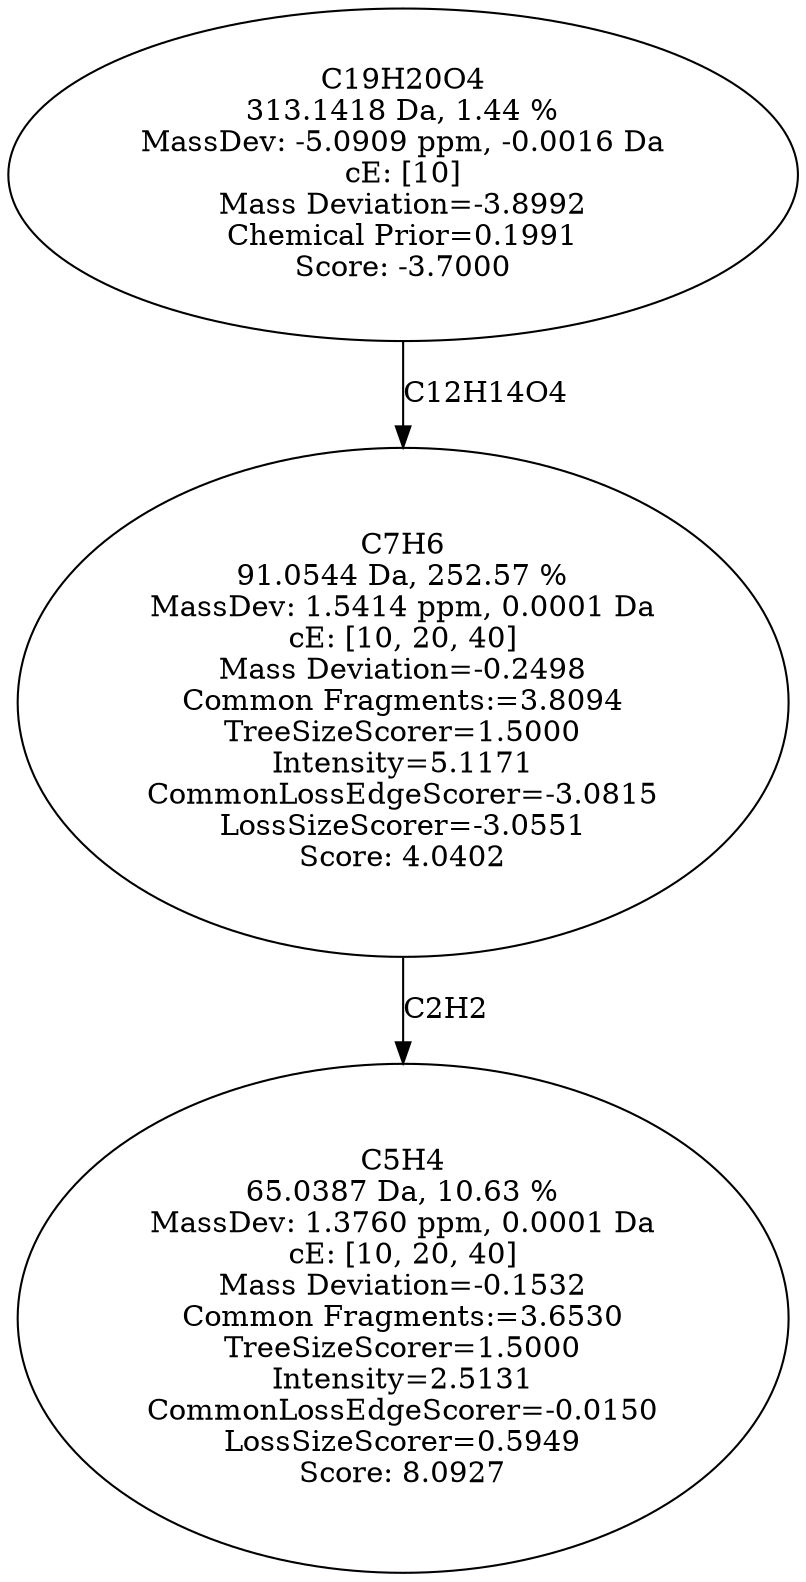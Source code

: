 strict digraph {
v1 [label="C5H4\n65.0387 Da, 10.63 %\nMassDev: 1.3760 ppm, 0.0001 Da\ncE: [10, 20, 40]\nMass Deviation=-0.1532\nCommon Fragments:=3.6530\nTreeSizeScorer=1.5000\nIntensity=2.5131\nCommonLossEdgeScorer=-0.0150\nLossSizeScorer=0.5949\nScore: 8.0927"];
v2 [label="C7H6\n91.0544 Da, 252.57 %\nMassDev: 1.5414 ppm, 0.0001 Da\ncE: [10, 20, 40]\nMass Deviation=-0.2498\nCommon Fragments:=3.8094\nTreeSizeScorer=1.5000\nIntensity=5.1171\nCommonLossEdgeScorer=-3.0815\nLossSizeScorer=-3.0551\nScore: 4.0402"];
v3 [label="C19H20O4\n313.1418 Da, 1.44 %\nMassDev: -5.0909 ppm, -0.0016 Da\ncE: [10]\nMass Deviation=-3.8992\nChemical Prior=0.1991\nScore: -3.7000"];
v2 -> v1 [label="C2H2"];
v3 -> v2 [label="C12H14O4"];
}
